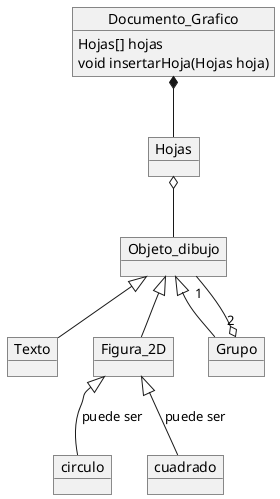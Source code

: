 @startuml ejercicio11
/'Suponga que un documento gráfico está compuesto de hojas. Cada hoja contiene un
objeto dibujo. Un objeto dibujo puede ser: texto, figura 2D, o grupo. Un grupo consta de
al menos dos objetos dibujo. Un objeto de dibujo puede ser a lo sumo miembro de un
grupo. Una figura 2D puede ser circulo o cuadrado.'/
object Documento_Grafico {
    Hojas[] hojas
    void insertarHoja(Hojas hoja)
}
object Hojas{
}

object Objeto_dibujo

object Texto 
object Figura_2D
object Grupo
object circulo
object cuadrado

Documento_Grafico *-- Hojas
Hojas o-- Objeto_dibujo
Objeto_dibujo <|-- Texto
Objeto_dibujo <|-- Figura_2D
Objeto_dibujo <|-- Grupo
Grupo "2" o-- "1" Objeto_dibujo
Figura_2D <|-- circulo : puede ser
Figura_2D <|-- cuadrado : puede ser
@enduml

